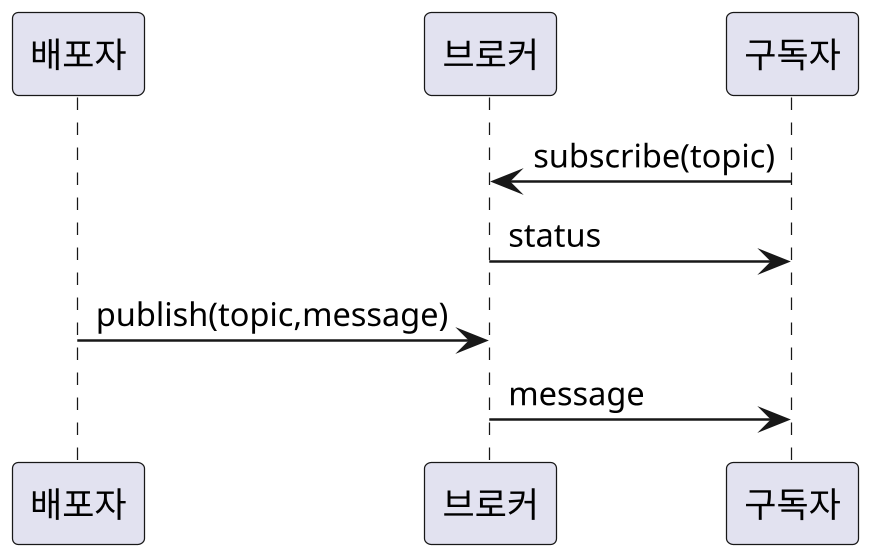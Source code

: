 


'pub -> broker : publish(topic)
'broker -> sub : message 
'sub -> broker : subscribe(topic)
'broker -> sub : status

'sub -> broker : subscribe(topic)
'broker -> sub : status
'pub -> broker : publish(topic)
'broker -> sub : message 

'pub -> broker : publish(topic)
'broker -> sub : status
'sub -> broker : subscribe(topic)
'broker -> sub : message 

'sub -> broker : subscribe(topic)
'broker -> sub : status
'pub -> broker : publish(topic)
'broker -> sub : message 

'sub -> broker : subscribe(topic)
'broker -> sub : status 
'pub -> broker : publish(topic)
'broker -> sub : message

'box "pub, broker, sub" #LightBlue
'end box


@startuml

scale 2.5


participant 배포자 as pub
participant 브로커 as broker
participant 구독자 as sub


sub -> broker : subscribe(topic)
broker -> sub : status 
pub -> broker : publish(topic,message)
broker -> sub : message
@enduml


